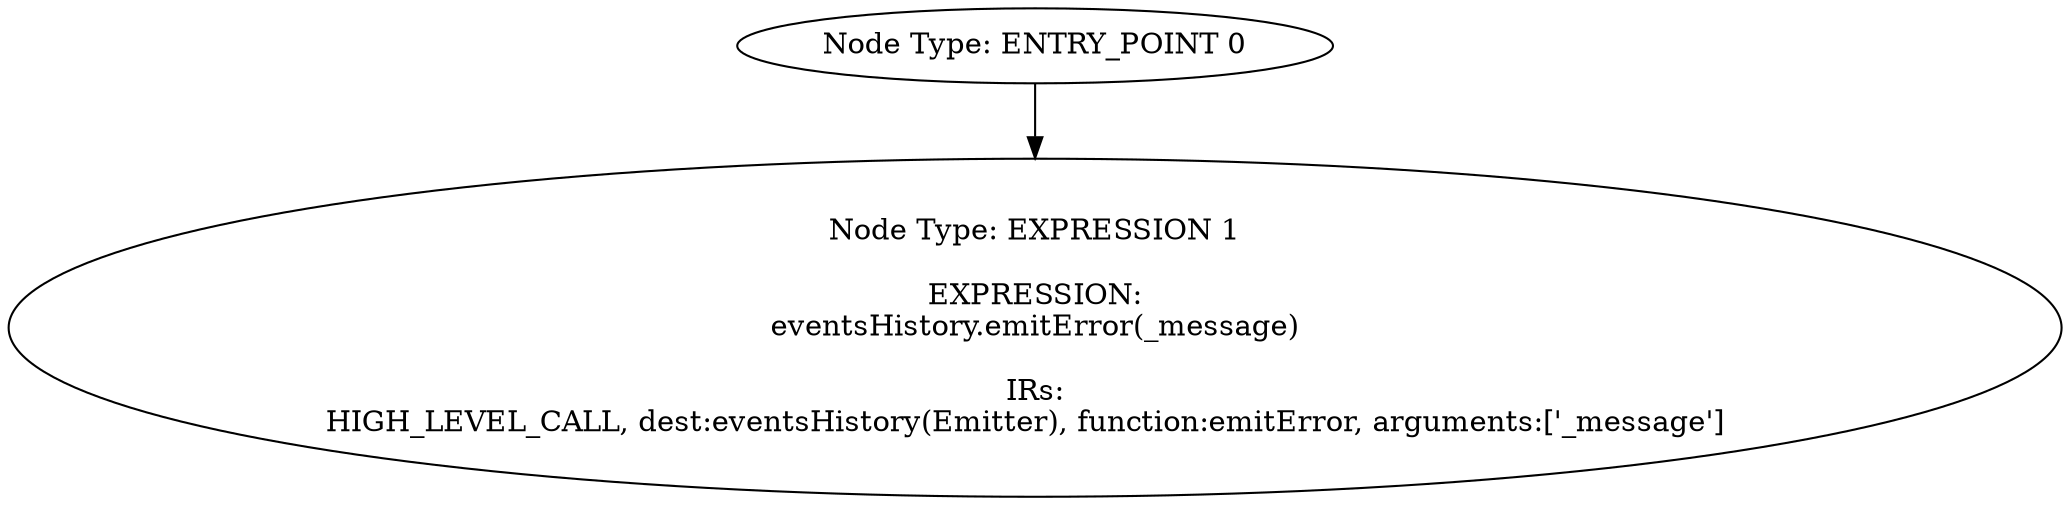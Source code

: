 digraph{
0[label="Node Type: ENTRY_POINT 0
"];
0->1;
1[label="Node Type: EXPRESSION 1

EXPRESSION:
eventsHistory.emitError(_message)

IRs:
HIGH_LEVEL_CALL, dest:eventsHistory(Emitter), function:emitError, arguments:['_message']  "];
}
